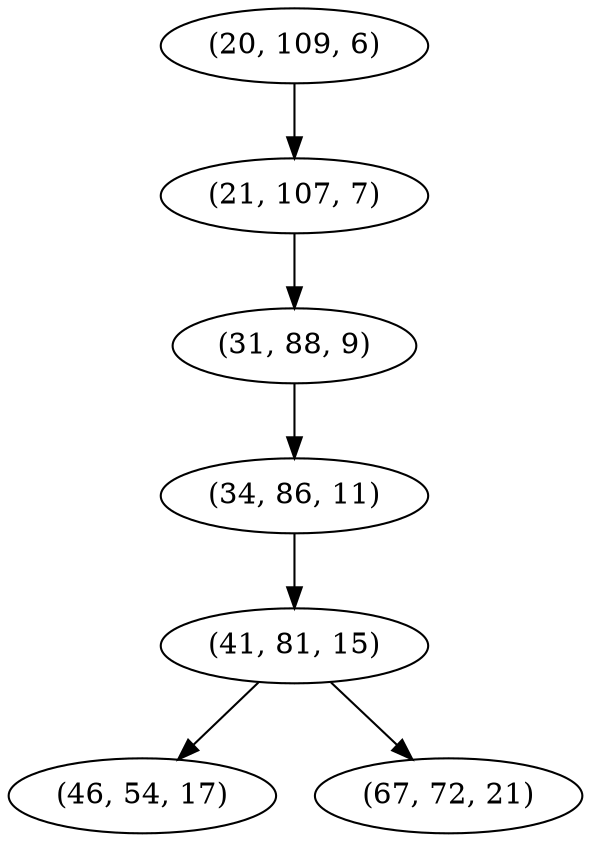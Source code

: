 digraph tree {
    "(20, 109, 6)";
    "(21, 107, 7)";
    "(31, 88, 9)";
    "(34, 86, 11)";
    "(41, 81, 15)";
    "(46, 54, 17)";
    "(67, 72, 21)";
    "(20, 109, 6)" -> "(21, 107, 7)";
    "(21, 107, 7)" -> "(31, 88, 9)";
    "(31, 88, 9)" -> "(34, 86, 11)";
    "(34, 86, 11)" -> "(41, 81, 15)";
    "(41, 81, 15)" -> "(46, 54, 17)";
    "(41, 81, 15)" -> "(67, 72, 21)";
}
